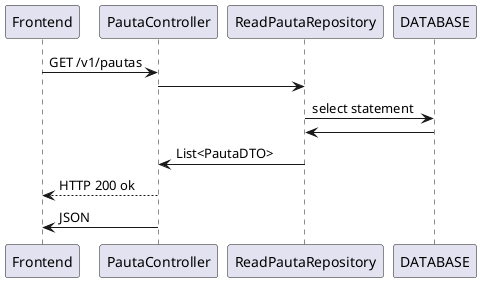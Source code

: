 @startuml
Frontend -> PautaController: GET /v1/pautas
PautaController -> ReadPautaRepository
ReadPautaRepository -> DATABASE: select statement
DATABASE -> ReadPautaRepository
ReadPautaRepository -> PautaController: List<PautaDTO>
PautaController --> Frontend: HTTP 200 ok
PautaController -> Frontend: JSON
@enduml